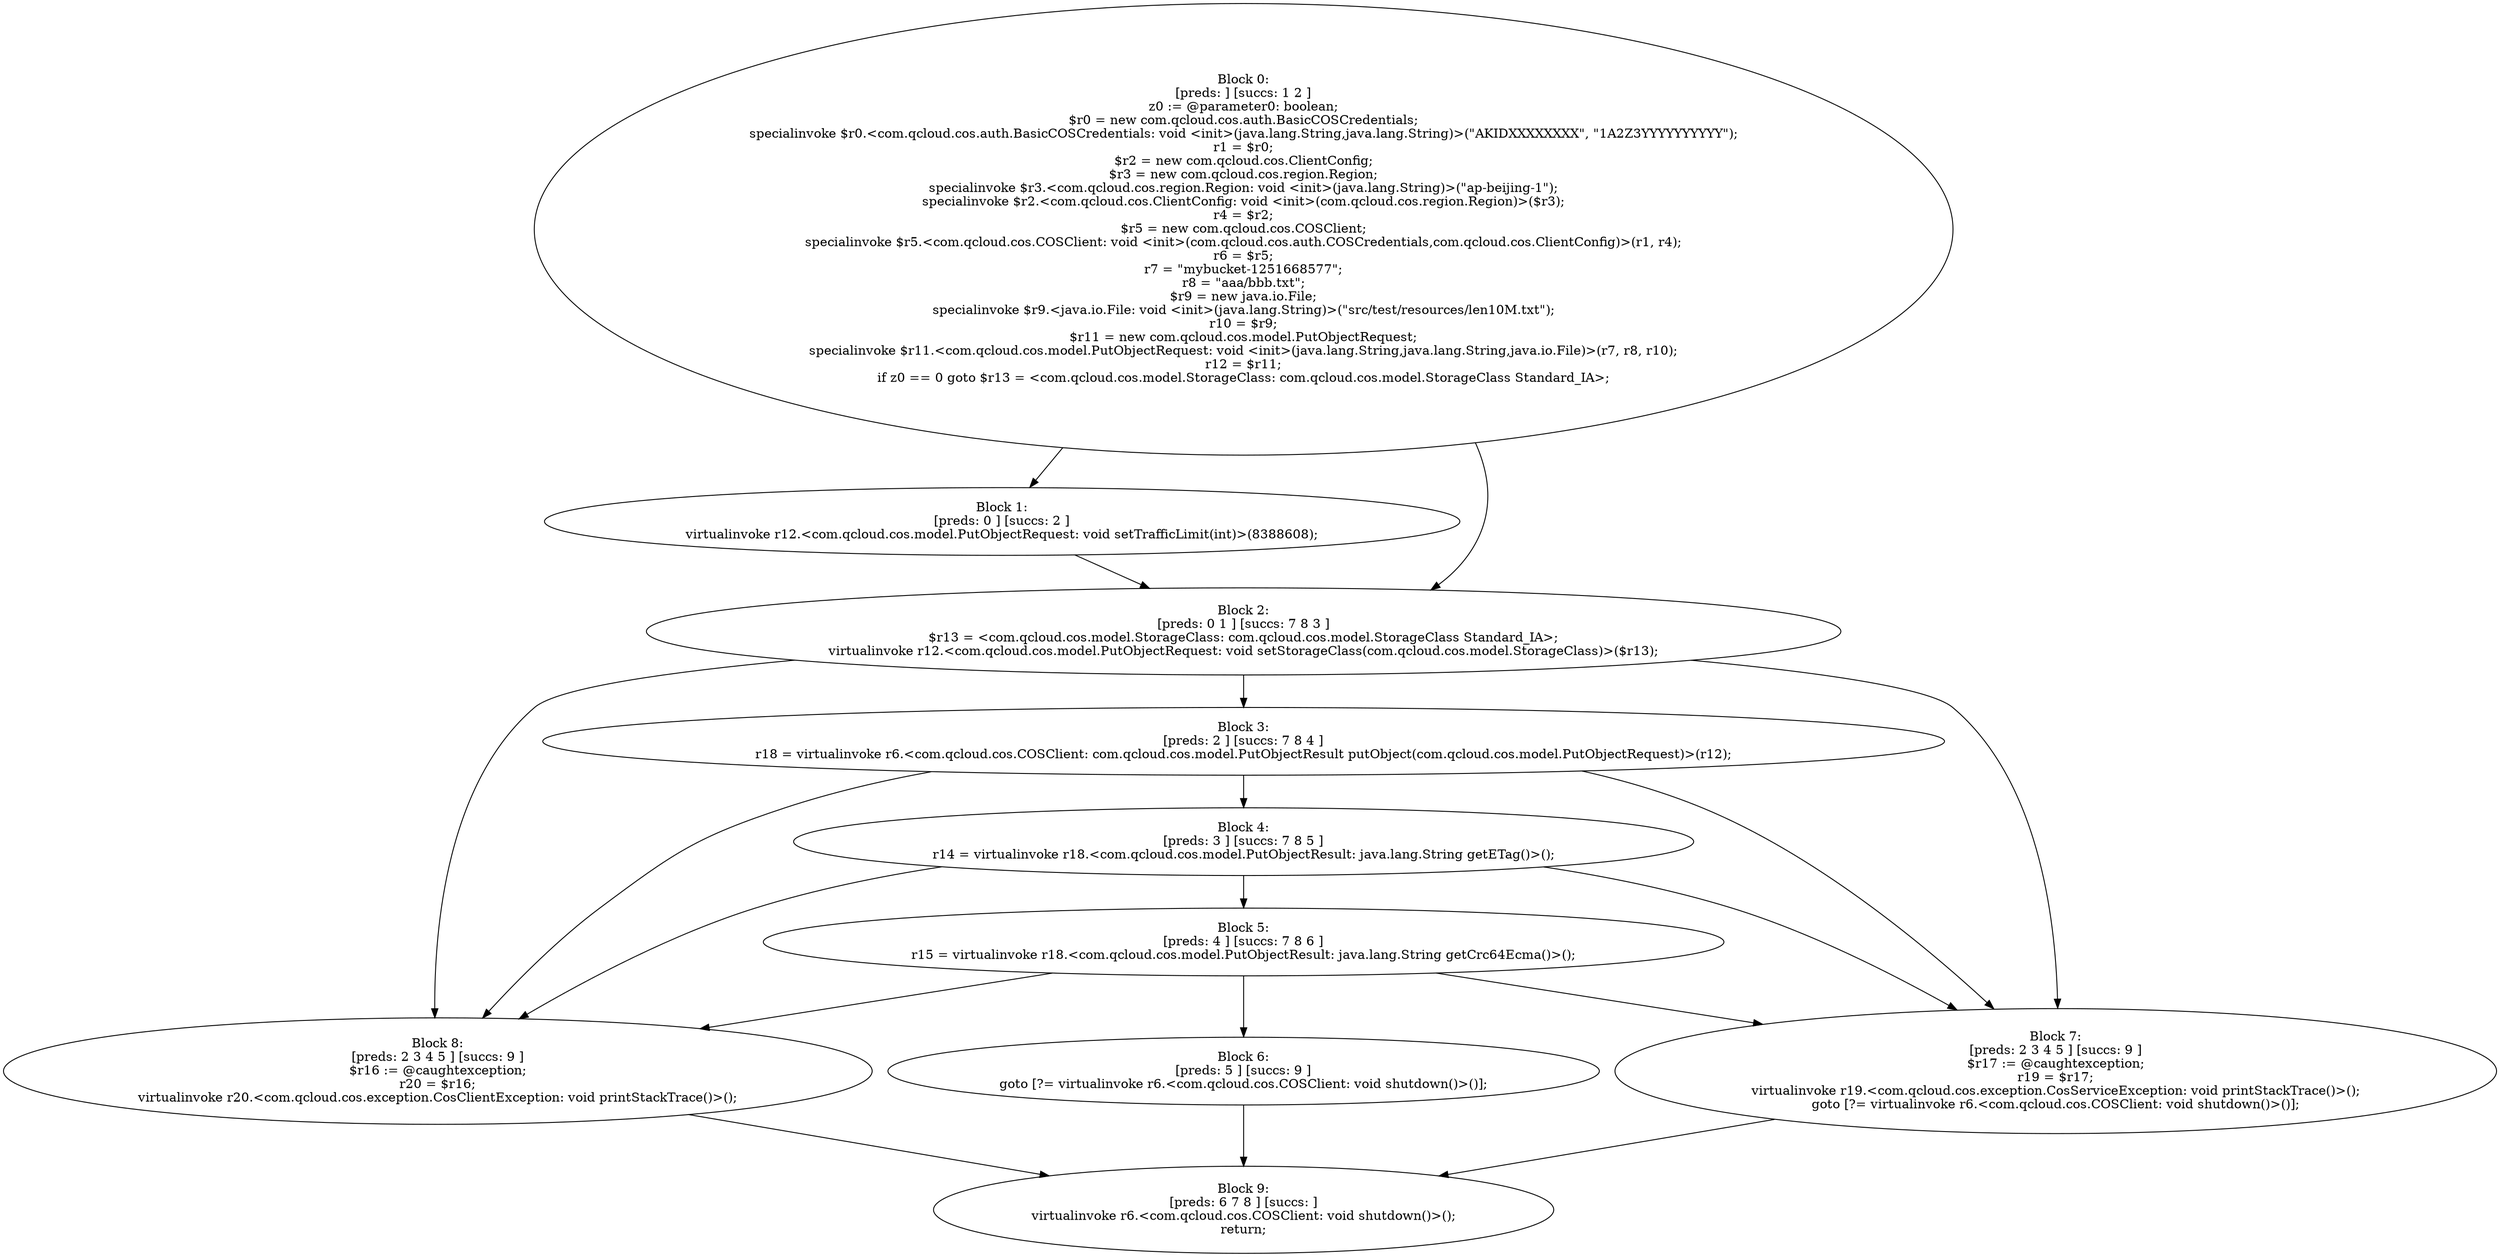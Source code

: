 digraph "unitGraph" {
    "Block 0:
[preds: ] [succs: 1 2 ]
z0 := @parameter0: boolean;
$r0 = new com.qcloud.cos.auth.BasicCOSCredentials;
specialinvoke $r0.<com.qcloud.cos.auth.BasicCOSCredentials: void <init>(java.lang.String,java.lang.String)>(\"AKIDXXXXXXXX\", \"1A2Z3YYYYYYYYYY\");
r1 = $r0;
$r2 = new com.qcloud.cos.ClientConfig;
$r3 = new com.qcloud.cos.region.Region;
specialinvoke $r3.<com.qcloud.cos.region.Region: void <init>(java.lang.String)>(\"ap-beijing-1\");
specialinvoke $r2.<com.qcloud.cos.ClientConfig: void <init>(com.qcloud.cos.region.Region)>($r3);
r4 = $r2;
$r5 = new com.qcloud.cos.COSClient;
specialinvoke $r5.<com.qcloud.cos.COSClient: void <init>(com.qcloud.cos.auth.COSCredentials,com.qcloud.cos.ClientConfig)>(r1, r4);
r6 = $r5;
r7 = \"mybucket-1251668577\";
r8 = \"aaa/bbb.txt\";
$r9 = new java.io.File;
specialinvoke $r9.<java.io.File: void <init>(java.lang.String)>(\"src/test/resources/len10M.txt\");
r10 = $r9;
$r11 = new com.qcloud.cos.model.PutObjectRequest;
specialinvoke $r11.<com.qcloud.cos.model.PutObjectRequest: void <init>(java.lang.String,java.lang.String,java.io.File)>(r7, r8, r10);
r12 = $r11;
if z0 == 0 goto $r13 = <com.qcloud.cos.model.StorageClass: com.qcloud.cos.model.StorageClass Standard_IA>;
"
    "Block 1:
[preds: 0 ] [succs: 2 ]
virtualinvoke r12.<com.qcloud.cos.model.PutObjectRequest: void setTrafficLimit(int)>(8388608);
"
    "Block 2:
[preds: 0 1 ] [succs: 7 8 3 ]
$r13 = <com.qcloud.cos.model.StorageClass: com.qcloud.cos.model.StorageClass Standard_IA>;
virtualinvoke r12.<com.qcloud.cos.model.PutObjectRequest: void setStorageClass(com.qcloud.cos.model.StorageClass)>($r13);
"
    "Block 3:
[preds: 2 ] [succs: 7 8 4 ]
r18 = virtualinvoke r6.<com.qcloud.cos.COSClient: com.qcloud.cos.model.PutObjectResult putObject(com.qcloud.cos.model.PutObjectRequest)>(r12);
"
    "Block 4:
[preds: 3 ] [succs: 7 8 5 ]
r14 = virtualinvoke r18.<com.qcloud.cos.model.PutObjectResult: java.lang.String getETag()>();
"
    "Block 5:
[preds: 4 ] [succs: 7 8 6 ]
r15 = virtualinvoke r18.<com.qcloud.cos.model.PutObjectResult: java.lang.String getCrc64Ecma()>();
"
    "Block 6:
[preds: 5 ] [succs: 9 ]
goto [?= virtualinvoke r6.<com.qcloud.cos.COSClient: void shutdown()>()];
"
    "Block 7:
[preds: 2 3 4 5 ] [succs: 9 ]
$r17 := @caughtexception;
r19 = $r17;
virtualinvoke r19.<com.qcloud.cos.exception.CosServiceException: void printStackTrace()>();
goto [?= virtualinvoke r6.<com.qcloud.cos.COSClient: void shutdown()>()];
"
    "Block 8:
[preds: 2 3 4 5 ] [succs: 9 ]
$r16 := @caughtexception;
r20 = $r16;
virtualinvoke r20.<com.qcloud.cos.exception.CosClientException: void printStackTrace()>();
"
    "Block 9:
[preds: 6 7 8 ] [succs: ]
virtualinvoke r6.<com.qcloud.cos.COSClient: void shutdown()>();
return;
"
    "Block 0:
[preds: ] [succs: 1 2 ]
z0 := @parameter0: boolean;
$r0 = new com.qcloud.cos.auth.BasicCOSCredentials;
specialinvoke $r0.<com.qcloud.cos.auth.BasicCOSCredentials: void <init>(java.lang.String,java.lang.String)>(\"AKIDXXXXXXXX\", \"1A2Z3YYYYYYYYYY\");
r1 = $r0;
$r2 = new com.qcloud.cos.ClientConfig;
$r3 = new com.qcloud.cos.region.Region;
specialinvoke $r3.<com.qcloud.cos.region.Region: void <init>(java.lang.String)>(\"ap-beijing-1\");
specialinvoke $r2.<com.qcloud.cos.ClientConfig: void <init>(com.qcloud.cos.region.Region)>($r3);
r4 = $r2;
$r5 = new com.qcloud.cos.COSClient;
specialinvoke $r5.<com.qcloud.cos.COSClient: void <init>(com.qcloud.cos.auth.COSCredentials,com.qcloud.cos.ClientConfig)>(r1, r4);
r6 = $r5;
r7 = \"mybucket-1251668577\";
r8 = \"aaa/bbb.txt\";
$r9 = new java.io.File;
specialinvoke $r9.<java.io.File: void <init>(java.lang.String)>(\"src/test/resources/len10M.txt\");
r10 = $r9;
$r11 = new com.qcloud.cos.model.PutObjectRequest;
specialinvoke $r11.<com.qcloud.cos.model.PutObjectRequest: void <init>(java.lang.String,java.lang.String,java.io.File)>(r7, r8, r10);
r12 = $r11;
if z0 == 0 goto $r13 = <com.qcloud.cos.model.StorageClass: com.qcloud.cos.model.StorageClass Standard_IA>;
"->"Block 1:
[preds: 0 ] [succs: 2 ]
virtualinvoke r12.<com.qcloud.cos.model.PutObjectRequest: void setTrafficLimit(int)>(8388608);
";
    "Block 0:
[preds: ] [succs: 1 2 ]
z0 := @parameter0: boolean;
$r0 = new com.qcloud.cos.auth.BasicCOSCredentials;
specialinvoke $r0.<com.qcloud.cos.auth.BasicCOSCredentials: void <init>(java.lang.String,java.lang.String)>(\"AKIDXXXXXXXX\", \"1A2Z3YYYYYYYYYY\");
r1 = $r0;
$r2 = new com.qcloud.cos.ClientConfig;
$r3 = new com.qcloud.cos.region.Region;
specialinvoke $r3.<com.qcloud.cos.region.Region: void <init>(java.lang.String)>(\"ap-beijing-1\");
specialinvoke $r2.<com.qcloud.cos.ClientConfig: void <init>(com.qcloud.cos.region.Region)>($r3);
r4 = $r2;
$r5 = new com.qcloud.cos.COSClient;
specialinvoke $r5.<com.qcloud.cos.COSClient: void <init>(com.qcloud.cos.auth.COSCredentials,com.qcloud.cos.ClientConfig)>(r1, r4);
r6 = $r5;
r7 = \"mybucket-1251668577\";
r8 = \"aaa/bbb.txt\";
$r9 = new java.io.File;
specialinvoke $r9.<java.io.File: void <init>(java.lang.String)>(\"src/test/resources/len10M.txt\");
r10 = $r9;
$r11 = new com.qcloud.cos.model.PutObjectRequest;
specialinvoke $r11.<com.qcloud.cos.model.PutObjectRequest: void <init>(java.lang.String,java.lang.String,java.io.File)>(r7, r8, r10);
r12 = $r11;
if z0 == 0 goto $r13 = <com.qcloud.cos.model.StorageClass: com.qcloud.cos.model.StorageClass Standard_IA>;
"->"Block 2:
[preds: 0 1 ] [succs: 7 8 3 ]
$r13 = <com.qcloud.cos.model.StorageClass: com.qcloud.cos.model.StorageClass Standard_IA>;
virtualinvoke r12.<com.qcloud.cos.model.PutObjectRequest: void setStorageClass(com.qcloud.cos.model.StorageClass)>($r13);
";
    "Block 1:
[preds: 0 ] [succs: 2 ]
virtualinvoke r12.<com.qcloud.cos.model.PutObjectRequest: void setTrafficLimit(int)>(8388608);
"->"Block 2:
[preds: 0 1 ] [succs: 7 8 3 ]
$r13 = <com.qcloud.cos.model.StorageClass: com.qcloud.cos.model.StorageClass Standard_IA>;
virtualinvoke r12.<com.qcloud.cos.model.PutObjectRequest: void setStorageClass(com.qcloud.cos.model.StorageClass)>($r13);
";
    "Block 2:
[preds: 0 1 ] [succs: 7 8 3 ]
$r13 = <com.qcloud.cos.model.StorageClass: com.qcloud.cos.model.StorageClass Standard_IA>;
virtualinvoke r12.<com.qcloud.cos.model.PutObjectRequest: void setStorageClass(com.qcloud.cos.model.StorageClass)>($r13);
"->"Block 7:
[preds: 2 3 4 5 ] [succs: 9 ]
$r17 := @caughtexception;
r19 = $r17;
virtualinvoke r19.<com.qcloud.cos.exception.CosServiceException: void printStackTrace()>();
goto [?= virtualinvoke r6.<com.qcloud.cos.COSClient: void shutdown()>()];
";
    "Block 2:
[preds: 0 1 ] [succs: 7 8 3 ]
$r13 = <com.qcloud.cos.model.StorageClass: com.qcloud.cos.model.StorageClass Standard_IA>;
virtualinvoke r12.<com.qcloud.cos.model.PutObjectRequest: void setStorageClass(com.qcloud.cos.model.StorageClass)>($r13);
"->"Block 8:
[preds: 2 3 4 5 ] [succs: 9 ]
$r16 := @caughtexception;
r20 = $r16;
virtualinvoke r20.<com.qcloud.cos.exception.CosClientException: void printStackTrace()>();
";
    "Block 2:
[preds: 0 1 ] [succs: 7 8 3 ]
$r13 = <com.qcloud.cos.model.StorageClass: com.qcloud.cos.model.StorageClass Standard_IA>;
virtualinvoke r12.<com.qcloud.cos.model.PutObjectRequest: void setStorageClass(com.qcloud.cos.model.StorageClass)>($r13);
"->"Block 3:
[preds: 2 ] [succs: 7 8 4 ]
r18 = virtualinvoke r6.<com.qcloud.cos.COSClient: com.qcloud.cos.model.PutObjectResult putObject(com.qcloud.cos.model.PutObjectRequest)>(r12);
";
    "Block 3:
[preds: 2 ] [succs: 7 8 4 ]
r18 = virtualinvoke r6.<com.qcloud.cos.COSClient: com.qcloud.cos.model.PutObjectResult putObject(com.qcloud.cos.model.PutObjectRequest)>(r12);
"->"Block 7:
[preds: 2 3 4 5 ] [succs: 9 ]
$r17 := @caughtexception;
r19 = $r17;
virtualinvoke r19.<com.qcloud.cos.exception.CosServiceException: void printStackTrace()>();
goto [?= virtualinvoke r6.<com.qcloud.cos.COSClient: void shutdown()>()];
";
    "Block 3:
[preds: 2 ] [succs: 7 8 4 ]
r18 = virtualinvoke r6.<com.qcloud.cos.COSClient: com.qcloud.cos.model.PutObjectResult putObject(com.qcloud.cos.model.PutObjectRequest)>(r12);
"->"Block 8:
[preds: 2 3 4 5 ] [succs: 9 ]
$r16 := @caughtexception;
r20 = $r16;
virtualinvoke r20.<com.qcloud.cos.exception.CosClientException: void printStackTrace()>();
";
    "Block 3:
[preds: 2 ] [succs: 7 8 4 ]
r18 = virtualinvoke r6.<com.qcloud.cos.COSClient: com.qcloud.cos.model.PutObjectResult putObject(com.qcloud.cos.model.PutObjectRequest)>(r12);
"->"Block 4:
[preds: 3 ] [succs: 7 8 5 ]
r14 = virtualinvoke r18.<com.qcloud.cos.model.PutObjectResult: java.lang.String getETag()>();
";
    "Block 4:
[preds: 3 ] [succs: 7 8 5 ]
r14 = virtualinvoke r18.<com.qcloud.cos.model.PutObjectResult: java.lang.String getETag()>();
"->"Block 7:
[preds: 2 3 4 5 ] [succs: 9 ]
$r17 := @caughtexception;
r19 = $r17;
virtualinvoke r19.<com.qcloud.cos.exception.CosServiceException: void printStackTrace()>();
goto [?= virtualinvoke r6.<com.qcloud.cos.COSClient: void shutdown()>()];
";
    "Block 4:
[preds: 3 ] [succs: 7 8 5 ]
r14 = virtualinvoke r18.<com.qcloud.cos.model.PutObjectResult: java.lang.String getETag()>();
"->"Block 8:
[preds: 2 3 4 5 ] [succs: 9 ]
$r16 := @caughtexception;
r20 = $r16;
virtualinvoke r20.<com.qcloud.cos.exception.CosClientException: void printStackTrace()>();
";
    "Block 4:
[preds: 3 ] [succs: 7 8 5 ]
r14 = virtualinvoke r18.<com.qcloud.cos.model.PutObjectResult: java.lang.String getETag()>();
"->"Block 5:
[preds: 4 ] [succs: 7 8 6 ]
r15 = virtualinvoke r18.<com.qcloud.cos.model.PutObjectResult: java.lang.String getCrc64Ecma()>();
";
    "Block 5:
[preds: 4 ] [succs: 7 8 6 ]
r15 = virtualinvoke r18.<com.qcloud.cos.model.PutObjectResult: java.lang.String getCrc64Ecma()>();
"->"Block 7:
[preds: 2 3 4 5 ] [succs: 9 ]
$r17 := @caughtexception;
r19 = $r17;
virtualinvoke r19.<com.qcloud.cos.exception.CosServiceException: void printStackTrace()>();
goto [?= virtualinvoke r6.<com.qcloud.cos.COSClient: void shutdown()>()];
";
    "Block 5:
[preds: 4 ] [succs: 7 8 6 ]
r15 = virtualinvoke r18.<com.qcloud.cos.model.PutObjectResult: java.lang.String getCrc64Ecma()>();
"->"Block 8:
[preds: 2 3 4 5 ] [succs: 9 ]
$r16 := @caughtexception;
r20 = $r16;
virtualinvoke r20.<com.qcloud.cos.exception.CosClientException: void printStackTrace()>();
";
    "Block 5:
[preds: 4 ] [succs: 7 8 6 ]
r15 = virtualinvoke r18.<com.qcloud.cos.model.PutObjectResult: java.lang.String getCrc64Ecma()>();
"->"Block 6:
[preds: 5 ] [succs: 9 ]
goto [?= virtualinvoke r6.<com.qcloud.cos.COSClient: void shutdown()>()];
";
    "Block 6:
[preds: 5 ] [succs: 9 ]
goto [?= virtualinvoke r6.<com.qcloud.cos.COSClient: void shutdown()>()];
"->"Block 9:
[preds: 6 7 8 ] [succs: ]
virtualinvoke r6.<com.qcloud.cos.COSClient: void shutdown()>();
return;
";
    "Block 7:
[preds: 2 3 4 5 ] [succs: 9 ]
$r17 := @caughtexception;
r19 = $r17;
virtualinvoke r19.<com.qcloud.cos.exception.CosServiceException: void printStackTrace()>();
goto [?= virtualinvoke r6.<com.qcloud.cos.COSClient: void shutdown()>()];
"->"Block 9:
[preds: 6 7 8 ] [succs: ]
virtualinvoke r6.<com.qcloud.cos.COSClient: void shutdown()>();
return;
";
    "Block 8:
[preds: 2 3 4 5 ] [succs: 9 ]
$r16 := @caughtexception;
r20 = $r16;
virtualinvoke r20.<com.qcloud.cos.exception.CosClientException: void printStackTrace()>();
"->"Block 9:
[preds: 6 7 8 ] [succs: ]
virtualinvoke r6.<com.qcloud.cos.COSClient: void shutdown()>();
return;
";
}
